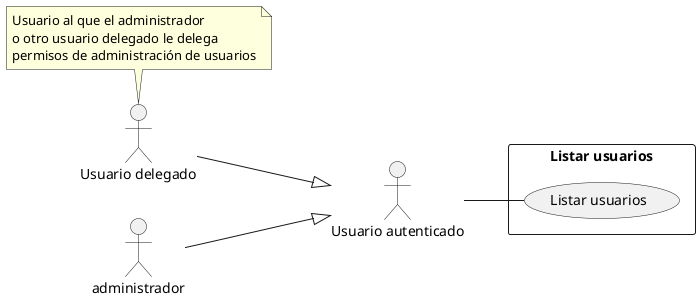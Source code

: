 @startuml
left to right direction
actor "Usuario autenticado" as logedUser
actor administrador as admin
actor "Usuario delegado" as delegatedUser
note top
    Usuario al que el administrador
    o otro usuario delegado le delega
    permisos de administración de usuarios
end note
rectangle "Listar usuarios" {
    usecase "Listar usuarios" as listUSers
    logedUser -- listUSers
}
admin  --|> logedUser
delegatedUser  --|> logedUser
@enduml